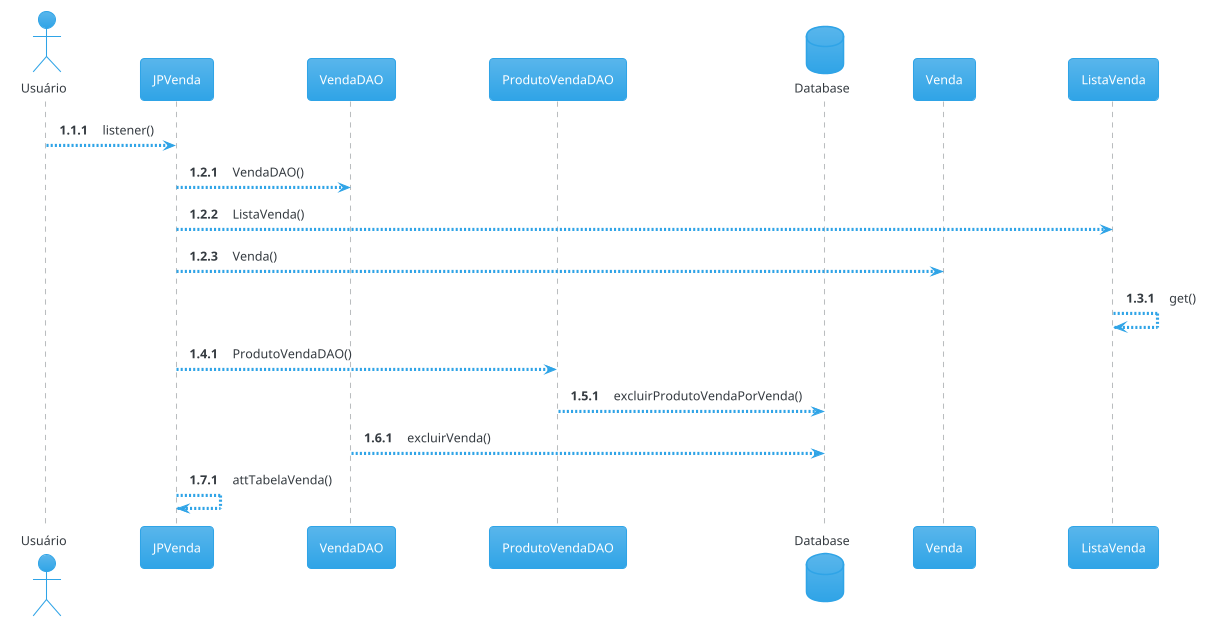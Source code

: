 @startuml
!theme cerulean
skinparam responseMessageBelowArrow true

actor       Usuário 
participant JPVenda
participant VendaDAO
participant ProdutoVendaDAO
database    Database
participant Venda
participant ListaVenda

autonumber 1.1.1
Usuário --> JPVenda: listener()

autonumber 1.2.1
JPVenda --> VendaDAO: VendaDAO()
JPVenda --> ListaVenda: ListaVenda()
JPVenda --> Venda: Venda()

autonumber 1.3.1
ListaVenda --> ListaVenda: get()

autonumber 1.4.1
JPVenda --> ProdutoVendaDAO: ProdutoVendaDAO()

autonumber 1.5.1
ProdutoVendaDAO --> Database: excluirProdutoVendaPorVenda()

autonumber 1.6.1
VendaDAO --> Database: excluirVenda()

autonumber 1.7.1
JPVenda --> JPVenda: attTabelaVenda()

@enduml